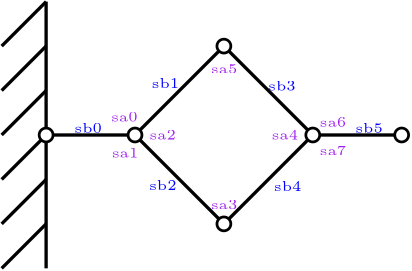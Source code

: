 <?xml version="1.0"?>
<!DOCTYPE ipe SYSTEM "ipe.dtd">
<ipe version="70218" creator="Ipe 7.2.24">
<info created="D:20240429114238" modified="D:20240429204409"/>
<ipestyle name="basic">
<symbol name="arrow/arc(spx)">
<path stroke="sym-stroke" fill="sym-stroke" pen="sym-pen">
0 0 m
-1 0.333 l
-1 -0.333 l
h
</path>
</symbol>
<symbol name="arrow/farc(spx)">
<path stroke="sym-stroke" fill="white" pen="sym-pen">
0 0 m
-1 0.333 l
-1 -0.333 l
h
</path>
</symbol>
<symbol name="arrow/ptarc(spx)">
<path stroke="sym-stroke" fill="sym-stroke" pen="sym-pen">
0 0 m
-1 0.333 l
-0.8 0 l
-1 -0.333 l
h
</path>
</symbol>
<symbol name="arrow/fptarc(spx)">
<path stroke="sym-stroke" fill="white" pen="sym-pen">
0 0 m
-1 0.333 l
-0.8 0 l
-1 -0.333 l
h
</path>
</symbol>
<symbol name="mark/circle(sx)" transformations="translations">
<path fill="sym-stroke">
0.6 0 0 0.6 0 0 e
0.4 0 0 0.4 0 0 e
</path>
</symbol>
<symbol name="mark/disk(sx)" transformations="translations">
<path fill="sym-stroke">
0.6 0 0 0.6 0 0 e
</path>
</symbol>
<symbol name="mark/fdisk(sfx)" transformations="translations">
<group>
<path fill="sym-fill">
0.5 0 0 0.5 0 0 e
</path>
<path fill="sym-stroke" fillrule="eofill">
0.6 0 0 0.6 0 0 e
0.4 0 0 0.4 0 0 e
</path>
</group>
</symbol>
<symbol name="mark/box(sx)" transformations="translations">
<path fill="sym-stroke" fillrule="eofill">
-0.6 -0.6 m
0.6 -0.6 l
0.6 0.6 l
-0.6 0.6 l
h
-0.4 -0.4 m
0.4 -0.4 l
0.4 0.4 l
-0.4 0.4 l
h
</path>
</symbol>
<symbol name="mark/square(sx)" transformations="translations">
<path fill="sym-stroke">
-0.6 -0.6 m
0.6 -0.6 l
0.6 0.6 l
-0.6 0.6 l
h
</path>
</symbol>
<symbol name="mark/fsquare(sfx)" transformations="translations">
<group>
<path fill="sym-fill">
-0.5 -0.5 m
0.5 -0.5 l
0.5 0.5 l
-0.5 0.5 l
h
</path>
<path fill="sym-stroke" fillrule="eofill">
-0.6 -0.6 m
0.6 -0.6 l
0.6 0.6 l
-0.6 0.6 l
h
-0.4 -0.4 m
0.4 -0.4 l
0.4 0.4 l
-0.4 0.4 l
h
</path>
</group>
</symbol>
<symbol name="mark/cross(sx)" transformations="translations">
<group>
<path fill="sym-stroke">
-0.43 -0.57 m
0.57 0.43 l
0.43 0.57 l
-0.57 -0.43 l
h
</path>
<path fill="sym-stroke">
-0.43 0.57 m
0.57 -0.43 l
0.43 -0.57 l
-0.57 0.43 l
h
</path>
</group>
</symbol>
<symbol name="arrow/fnormal(spx)">
<path stroke="sym-stroke" fill="white" pen="sym-pen">
0 0 m
-1 0.333 l
-1 -0.333 l
h
</path>
</symbol>
<symbol name="arrow/pointed(spx)">
<path stroke="sym-stroke" fill="sym-stroke" pen="sym-pen">
0 0 m
-1 0.333 l
-0.8 0 l
-1 -0.333 l
h
</path>
</symbol>
<symbol name="arrow/fpointed(spx)">
<path stroke="sym-stroke" fill="white" pen="sym-pen">
0 0 m
-1 0.333 l
-0.8 0 l
-1 -0.333 l
h
</path>
</symbol>
<symbol name="arrow/linear(spx)">
<path stroke="sym-stroke" pen="sym-pen">
-1 0.333 m
0 0 l
-1 -0.333 l
</path>
</symbol>
<symbol name="arrow/fdouble(spx)">
<path stroke="sym-stroke" fill="white" pen="sym-pen">
0 0 m
-1 0.333 l
-1 -0.333 l
h
-1 0 m
-2 0.333 l
-2 -0.333 l
h
</path>
</symbol>
<symbol name="arrow/double(spx)">
<path stroke="sym-stroke" fill="sym-stroke" pen="sym-pen">
0 0 m
-1 0.333 l
-1 -0.333 l
h
-1 0 m
-2 0.333 l
-2 -0.333 l
h
</path>
</symbol>
<symbol name="arrow/mid-normal(spx)">
<path stroke="sym-stroke" fill="sym-stroke" pen="sym-pen">
0.5 0 m
-0.5 0.333 l
-0.5 -0.333 l
h
</path>
</symbol>
<symbol name="arrow/mid-fnormal(spx)">
<path stroke="sym-stroke" fill="white" pen="sym-pen">
0.5 0 m
-0.5 0.333 l
-0.5 -0.333 l
h
</path>
</symbol>
<symbol name="arrow/mid-pointed(spx)">
<path stroke="sym-stroke" fill="sym-stroke" pen="sym-pen">
0.5 0 m
-0.5 0.333 l
-0.3 0 l
-0.5 -0.333 l
h
</path>
</symbol>
<symbol name="arrow/mid-fpointed(spx)">
<path stroke="sym-stroke" fill="white" pen="sym-pen">
0.5 0 m
-0.5 0.333 l
-0.3 0 l
-0.5 -0.333 l
h
</path>
</symbol>
<symbol name="arrow/mid-double(spx)">
<path stroke="sym-stroke" fill="sym-stroke" pen="sym-pen">
1 0 m
0 0.333 l
0 -0.333 l
h
0 0 m
-1 0.333 l
-1 -0.333 l
h
</path>
</symbol>
<symbol name="arrow/mid-fdouble(spx)">
<path stroke="sym-stroke" fill="white" pen="sym-pen">
1 0 m
0 0.333 l
0 -0.333 l
h
0 0 m
-1 0.333 l
-1 -0.333 l
h
</path>
</symbol>
<anglesize name="22.5 deg" value="22.5"/>
<anglesize name="30 deg" value="30"/>
<anglesize name="45 deg" value="45"/>
<anglesize name="60 deg" value="60"/>
<anglesize name="90 deg" value="90"/>
<arrowsize name="large" value="10"/>
<arrowsize name="small" value="5"/>
<arrowsize name="tiny" value="3"/>
<color name="blue" value="0 0 1"/>
<color name="brown" value="0.647 0.165 0.165"/>
<color name="darkblue" value="0 0 0.545"/>
<color name="darkcyan" value="0 0.545 0.545"/>
<color name="darkgray" value="0.663"/>
<color name="darkgreen" value="0 0.392 0"/>
<color name="darkmagenta" value="0.545 0 0.545"/>
<color name="darkorange" value="1 0.549 0"/>
<color name="darkred" value="0.545 0 0"/>
<color name="gold" value="1 0.843 0"/>
<color name="gray" value="0.745"/>
<color name="green" value="0 1 0"/>
<color name="lightblue" value="0.678 0.847 0.902"/>
<color name="lightcyan" value="0.878 1 1"/>
<color name="lightgray" value="0.827"/>
<color name="lightgreen" value="0.565 0.933 0.565"/>
<color name="lightyellow" value="1 1 0.878"/>
<color name="navy" value="0 0 0.502"/>
<color name="orange" value="1 0.647 0"/>
<color name="pink" value="1 0.753 0.796"/>
<color name="purple" value="0.627 0.125 0.941"/>
<color name="red" value="1 0 0"/>
<color name="seagreen" value="0.18 0.545 0.341"/>
<color name="turquoise" value="0.251 0.878 0.816"/>
<color name="violet" value="0.933 0.51 0.933"/>
<color name="yellow" value="1 1 0"/>
<dashstyle name="dash dot dotted" value="[4 2 1 2 1 2] 0"/>
<dashstyle name="dash dotted" value="[4 2 1 2] 0"/>
<dashstyle name="dashed" value="[4] 0"/>
<dashstyle name="dotted" value="[1 3] 0"/>
<gridsize name="10 pts (~3.5 mm)" value="10"/>
<gridsize name="14 pts (~5 mm)" value="14"/>
<gridsize name="16 pts (~6 mm)" value="16"/>
<gridsize name="20 pts (~7 mm)" value="20"/>
<gridsize name="28 pts (~10 mm)" value="28"/>
<gridsize name="32 pts (~12 mm)" value="32"/>
<gridsize name="4 pts" value="4"/>
<gridsize name="56 pts (~20 mm)" value="56"/>
<gridsize name="8 pts (~3 mm)" value="8"/>
<opacity name="10%" value="0.1"/>
<opacity name="30%" value="0.3"/>
<opacity name="50%" value="0.5"/>
<opacity name="75%" value="0.75"/>
<pen name="fat" value="1.2"/>
<pen name="heavier" value="0.8"/>
<pen name="ultrafat" value="2"/>
<symbolsize name="large" value="5"/>
<symbolsize name="small" value="2"/>
<symbolsize name="tiny" value="1.1"/>
<textsize name="Huge" value="\Huge"/>
<textsize name="LARGE" value="\LARGE"/>
<textsize name="Large" value="\Large"/>
<textsize name="footnote" value="\footnotesize"/>
<textsize name="huge" value="\huge"/>
<textsize name="large" value="\large"/>
<textsize name="small" value="\small"/>
<textsize name="tiny" value="\tiny"/>
<textstyle name="center" begin="\begin{center}" end="\end{center}"/>
<textstyle name="item" begin="\begin{itemize}\item{}" end="\end{itemize}"/>
<textstyle name="itemize" begin="\begin{itemize}" end="\end{itemize}"/>
<tiling name="falling" angle="-60" step="4" width="1"/>
<tiling name="rising" angle="30" step="4" width="1"/>
</ipestyle>
<page>
<layer name="alpha"/>
<view layers="alpha" active="alpha"/>
<path layer="alpha" stroke="black" pen="fat">
160 464 m
192 496
192 496 c
</path>
<path stroke="black" pen="fat">
192 496 m
224 464 l
</path>
<path stroke="black" pen="fat">
224 464 m
192 432 l
</path>
<path stroke="black" pen="fat">
192 432 m
160 464 l
</path>
<path stroke="black" pen="fat">
128 464 m
160 464 l
</path>
<path stroke="black" pen="fat">
224 464 m
256 464 l
</path>
<path stroke="black" pen="fat">
128 512 m
128 416 l
</path>
<path stroke="black" pen="fat">
128 512 m
112 496 l
</path>
<path stroke="black" pen="fat">
128 496 m
112 480 l
</path>
<path stroke="black" pen="fat">
128 480 m
112 464 l
</path>
<path stroke="black" pen="fat">
128 464 m
112 448 l
</path>
<path stroke="black" pen="fat">
128 448 m
112 432 l
</path>
<path stroke="black" pen="fat">
128 432 m
112 416 l
</path>
<text matrix="1 0 0 1 -18.9154 100.522" transformations="translations" pos="170.328 368.331" stroke="purple" type="label" width="9.513" height="3.21" depth="0" valign="baseline" size="tiny">sa0</text>
<text matrix="1 0 0 1 -18.6451 87.5513" transformations="translations" pos="170.328 368.331" stroke="purple" type="label" width="9.513" height="3.21" depth="0" valign="baseline" size="tiny">sa1</text>
<text matrix="1 0 0 1 -3.24264 -4.0533" transformations="translations" pos="168.437 466.421" stroke="purple" type="label" width="9.513" height="3.21" depth="0" valign="baseline" size="tiny">sa2</text>
<text matrix="1 0 0 1 -7.83638 -6.21506" transformations="translations" pos="195.189 443.452" stroke="purple" type="label" width="9.513" height="3.21" depth="0" valign="baseline" size="tiny">sa3</text>
<text matrix="1 0 0 1 7.02572 16.7536" transformations="translations" pos="202.214 445.614" stroke="purple" type="label" width="9.513" height="3.21" depth="0" valign="baseline" size="tiny">sa4</text>
<text matrix="1 0 0 1 -14.3217 40.8032" transformations="translations" pos="201.674 445.344" stroke="purple" type="label" width="9.513" height="3.21" depth="0" valign="baseline" size="tiny">sa5</text>
<text matrix="1 0 0 1 -3.78308 -6.21506" transformations="translations" pos="230.317 473.176" stroke="purple" type="label" width="9.513" height="3.21" depth="0" valign="baseline" size="tiny">sa6</text>
<text matrix="1 0 0 1 -0.27022 6.7555" transformations="translations" pos="226.804 449.937" stroke="purple" type="label" width="9.513" height="3.21" depth="0" valign="baseline" size="tiny">sa7</text>
<use name="mark/fdisk(sfx)" pos="128 464" size="large" stroke="black" fill="white"/>
<use name="mark/fdisk(sfx)" pos="160 464" size="large" stroke="black" fill="white"/>
<use name="mark/fdisk(sfx)" pos="192 496" size="large" stroke="black" fill="white"/>
<use name="mark/fdisk(sfx)" pos="192 432" size="large" stroke="black" fill="white"/>
<use name="mark/fdisk(sfx)" pos="224 464" size="large" stroke="black" fill="white"/>
<use name="mark/fdisk(sfx)" pos="256 464" size="large" stroke="black" fill="white"/>
<text matrix="1 0 0 1 -5.76115 0.800525" transformations="translations" pos="144 464" stroke="blue" type="label" width="9.859" height="3.459" depth="0" valign="baseline" size="tiny">sb0</text>
<text matrix="1 0 0 1 -10.8871 -3.84252" transformations="translations" pos="176 448" stroke="blue" type="label" width="9.859" height="3.459" depth="0" valign="baseline" size="tiny">sb2</text>
<text matrix="1 0 0 1 -13.9291 0.96063" transformations="translations" pos="180 480" stroke="blue" type="label" width="9.859" height="3.459" depth="0" valign="baseline" size="tiny">sb1</text>
<text matrix="1 0 0 1 2.08136 -4.16273" transformations="translations" pos="208 448" stroke="blue" type="label" width="9.859" height="3.459" depth="0" valign="baseline" size="tiny">sb4</text>
<text transformations="translations" pos="208 480" stroke="blue" type="label" width="9.859" height="3.459" depth="0" valign="baseline" size="tiny">sb3</text>
<text matrix="1 0 0 1 -0.623997 0.831996" transformations="translations" pos="240 464" stroke="blue" type="label" width="9.859" height="3.459" depth="0" valign="baseline" size="tiny">sb5</text>
</page>
</ipe>
